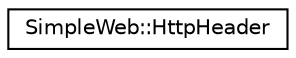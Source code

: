 digraph "Graphical Class Hierarchy"
{
  edge [fontname="Helvetica",fontsize="10",labelfontname="Helvetica",labelfontsize="10"];
  node [fontname="Helvetica",fontsize="10",shape=record];
  rankdir="LR";
  Node1 [label="SimpleWeb::HttpHeader",height=0.2,width=0.4,color="black", fillcolor="white", style="filled",URL="$classSimpleWeb_1_1HttpHeader.html"];
}

